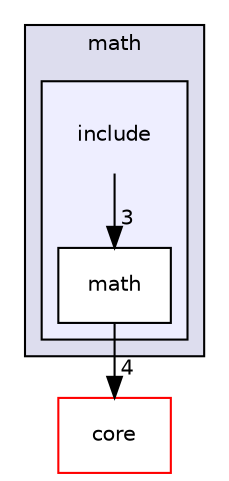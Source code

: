 digraph "NANA/modules/math/include" {
  compound=true
  node [ fontsize="10", fontname="Helvetica"];
  edge [ labelfontsize="10", labelfontname="Helvetica"];
  subgraph clusterdir_b4523354886b5a0c83c88c960c3f222a {
    graph [ bgcolor="#ddddee", pencolor="black", label="math" fontname="Helvetica", fontsize="10", URL="dir_b4523354886b5a0c83c88c960c3f222a.html"]
  subgraph clusterdir_ae521b40900f65e001f9918ef6cf05b7 {
    graph [ bgcolor="#eeeeff", pencolor="black", label="" URL="dir_ae521b40900f65e001f9918ef6cf05b7.html"];
    dir_ae521b40900f65e001f9918ef6cf05b7 [shape=plaintext label="include"];
  dir_25e37a84575eb2688a125a02ece6c264 [shape=box label="math" fillcolor="white" style="filled" URL="dir_25e37a84575eb2688a125a02ece6c264.html"];
  }
  }
  dir_c3e203e05606b384f5fc9d03652c3ac7 [shape=box label="core" fillcolor="white" style="filled" color="red" URL="dir_c3e203e05606b384f5fc9d03652c3ac7.html"];
  dir_25e37a84575eb2688a125a02ece6c264->dir_c3e203e05606b384f5fc9d03652c3ac7 [headlabel="4", labeldistance=1.5 headhref="dir_000017_000006.html"];
  dir_ae521b40900f65e001f9918ef6cf05b7->dir_25e37a84575eb2688a125a02ece6c264 [headlabel="3", labeldistance=1.5 headhref="dir_000016_000017.html"];
}
